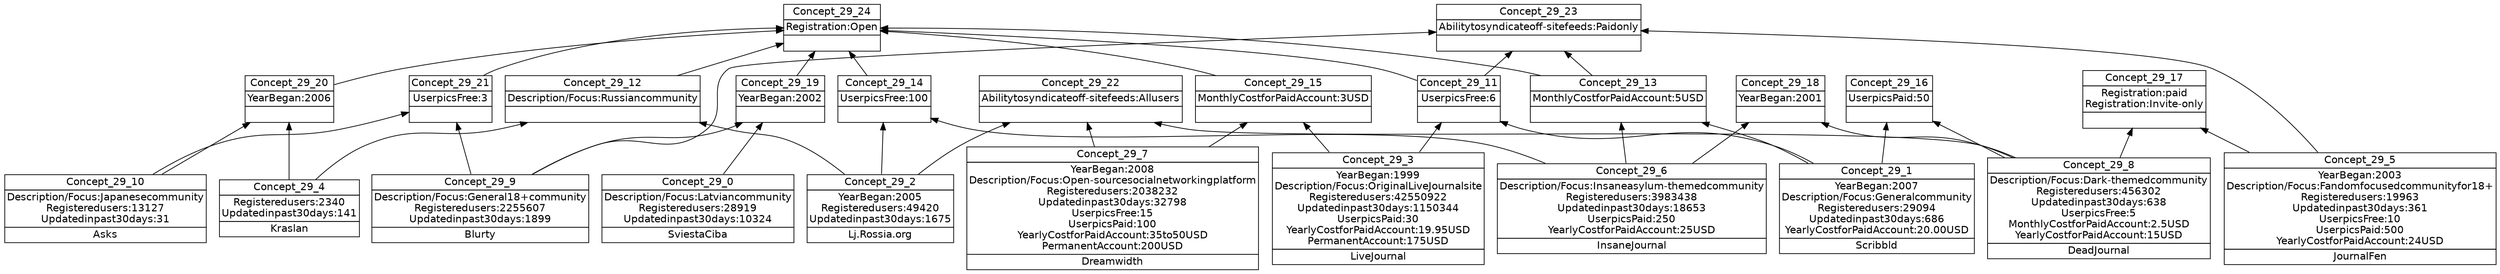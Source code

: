 digraph G { 
	rankdir=BT;
	margin=0;
	node [margin="0.03,0.03",fontname="DejaVu Sans"];
	ranksep=0.3;
	nodesep=0.2;
//graph[label="name:29,concept number:25,object number:11,attribute number:67"
0 [shape=none,label=<<table border="0" cellborder="1" cellspacing="0" port="p"><tr><td>Concept_29_7</td></tr><tr><td>YearBegan:2008<br/>Description/Focus:Open-sourcesocialnetworkingplatform<br/>Registeredusers:2038232<br/>Updatedinpast30days:32798<br/>UserpicsFree:15<br/>UserpicsPaid:100<br/>YearlyCostforPaidAccount:35to50USD<br/>PermanentAccount:200USD<br/></td></tr><tr><td>Dreamwidth<br/></td></tr></table>>];
10 [shape=none,label=<<table border="0" cellborder="1" cellspacing="0" port="p"><tr><td>Concept_29_6</td></tr><tr><td>Description/Focus:Insaneasylum-themedcommunity<br/>Registeredusers:3983438<br/>Updatedinpast30days:18653<br/>UserpicsPaid:250<br/>YearlyCostforPaidAccount:25USD<br/></td></tr><tr><td>InsaneJournal<br/></td></tr></table>>];
11 [shape=none,label=<<table border="0" cellborder="1" cellspacing="0" port="p"><tr><td>Concept_29_9</td></tr><tr><td>Description/Focus:General18+community<br/>Registeredusers:2255607<br/>Updatedinpast30days:1899<br/></td></tr><tr><td>Blurty<br/></td></tr></table>>];
13 [shape=none,label=<<table border="0" cellborder="1" cellspacing="0" port="p"><tr><td>Concept_29_0</td></tr><tr><td>Description/Focus:Latviancommunity<br/>Registeredusers:28919<br/>Updatedinpast30days:10324<br/></td></tr><tr><td>SviestaCiba<br/></td></tr></table>>];
14 [shape=none,label=<<table border="0" cellborder="1" cellspacing="0" port="p"><tr><td>Concept_29_4</td></tr><tr><td>Registeredusers:2340<br/>Updatedinpast30days:141<br/></td></tr><tr><td>Kraslan<br/></td></tr></table>>];
2 [shape=none,label=<<table border="0" cellborder="1" cellspacing="0" port="p"><tr><td>Concept_29_1</td></tr><tr><td>YearBegan:2007<br/>Description/Focus:Generalcommunity<br/>Registeredusers:29094<br/>Updatedinpast30days:686<br/>YearlyCostforPaidAccount:20.00USD<br/></td></tr><tr><td>Scribbld<br/></td></tr></table>>];
3 [shape=none,label=<<table border="0" cellborder="1" cellspacing="0" port="p"><tr><td>Concept_29_2</td></tr><tr><td>YearBegan:2005<br/>Registeredusers:49420<br/>Updatedinpast30days:1675<br/></td></tr><tr><td>Lj.Rossia.org<br/></td></tr></table>>];
5 [shape=none,label=<<table border="0" cellborder="1" cellspacing="0" port="p"><tr><td>Concept_29_5</td></tr><tr><td>YearBegan:2003<br/>Description/Focus:Fandomfocusedcommunityfor18+<br/>Registeredusers:19963<br/>Updatedinpast30days:361<br/>UserpicsFree:10<br/>UserpicsPaid:500<br/>YearlyCostforPaidAccount:24USD<br/></td></tr><tr><td>JournalFen<br/></td></tr></table>>];
6 [shape=none,label=<<table border="0" cellborder="1" cellspacing="0" port="p"><tr><td>Concept_29_3</td></tr><tr><td>YearBegan:1999<br/>Description/Focus:OriginalLiveJournalsite<br/>Registeredusers:42550922<br/>Updatedinpast30days:1150344<br/>UserpicsPaid:30<br/>YearlyCostforPaidAccount:19.95USD<br/>PermanentAccount:175USD<br/></td></tr><tr><td>LiveJournal<br/></td></tr></table>>];
8 [shape=none,label=<<table border="0" cellborder="1" cellspacing="0" port="p"><tr><td>Concept_29_8</td></tr><tr><td>Description/Focus:Dark-themedcommunity<br/>Registeredusers:456302<br/>Updatedinpast30days:638<br/>UserpicsFree:5<br/>MonthlyCostforPaidAccount:2.5USD<br/>YearlyCostforPaidAccount:15USD<br/></td></tr><tr><td>DeadJournal<br/></td></tr></table>>];
9 [shape=none,label=<<table border="0" cellborder="1" cellspacing="0" port="p"><tr><td>Concept_29_10</td></tr><tr><td>Description/Focus:Japanesecommunity<br/>Registeredusers:13127<br/>Updatedinpast30days:31<br/></td></tr><tr><td>Asks<br/></td></tr></table>>];
1 [shape=none,label=<<table border="0" cellborder="1" cellspacing="0" port="p"><tr><td>Concept_29_20</td></tr><tr><td>YearBegan:2006<br/></td></tr><tr><td><br/></td></tr></table>>];
12 [shape=none,label=<<table border="0" cellborder="1" cellspacing="0" port="p"><tr><td>Concept_29_12</td></tr><tr><td>Description/Focus:Russiancommunity<br/></td></tr><tr><td><br/></td></tr></table>>];
15 [shape=none,label=<<table border="0" cellborder="1" cellspacing="0" port="p"><tr><td>Concept_29_17</td></tr><tr><td>Registration:paid<br/>Registration:Invite-only<br/></td></tr><tr><td><br/></td></tr></table>>];
19 [shape=none,label=<<table border="0" cellborder="1" cellspacing="0" port="p"><tr><td>Concept_29_21</td></tr><tr><td>UserpicsFree:3<br/></td></tr><tr><td><br/></td></tr></table>>];
20 [shape=none,label=<<table border="0" cellborder="1" cellspacing="0" port="p"><tr><td>Concept_29_11</td></tr><tr><td>UserpicsFree:6<br/></td></tr><tr><td><br/></td></tr></table>>];
21 [shape=none,label=<<table border="0" cellborder="1" cellspacing="0" port="p"><tr><td>Concept_29_14</td></tr><tr><td>UserpicsFree:100<br/></td></tr><tr><td><br/></td></tr></table>>];
22 [shape=none,label=<<table border="0" cellborder="1" cellspacing="0" port="p"><tr><td>Concept_29_16</td></tr><tr><td>UserpicsPaid:50<br/></td></tr><tr><td><br/></td></tr></table>>];
23 [shape=none,label=<<table border="0" cellborder="1" cellspacing="0" port="p"><tr><td>Concept_29_13</td></tr><tr><td>MonthlyCostforPaidAccount:5USD<br/></td></tr><tr><td><br/></td></tr></table>>];
24 [shape=none,label=<<table border="0" cellborder="1" cellspacing="0" port="p"><tr><td>Concept_29_15</td></tr><tr><td>MonthlyCostforPaidAccount:3USD<br/></td></tr><tr><td><br/></td></tr></table>>];
4 [shape=none,label=<<table border="0" cellborder="1" cellspacing="0" port="p"><tr><td>Concept_29_19</td></tr><tr><td>YearBegan:2002<br/></td></tr><tr><td><br/></td></tr></table>>];
7 [shape=none,label=<<table border="0" cellborder="1" cellspacing="0" port="p"><tr><td>Concept_29_18</td></tr><tr><td>YearBegan:2001<br/></td></tr><tr><td><br/></td></tr></table>>];
18 [shape=none,label=<<table border="0" cellborder="1" cellspacing="0" port="p"><tr><td>Concept_29_22</td></tr><tr><td>Abilitytosyndicateoff-sitefeeds:Allusers<br/></td></tr><tr><td><br/></td></tr></table>>];
17 [shape=none,label=<<table border="0" cellborder="1" cellspacing="0" port="p"><tr><td>Concept_29_23</td></tr><tr><td>Abilitytosyndicateoff-sitefeeds:Paidonly<br/></td></tr><tr><td><br/></td></tr></table>>];
16 [shape=none,label=<<table border="0" cellborder="1" cellspacing="0" port="p"><tr><td>Concept_29_24</td></tr><tr><td>Registration:Open<br/></td></tr><tr><td><br/></td></tr></table>>];
	14:p -> 1:p
	9:p -> 1:p
	3:p -> 12:p
	14:p -> 12:p
	8:p -> 15:p
	5:p -> 15:p
	11:p -> 19:p
	9:p -> 19:p
	2:p -> 20:p
	6:p -> 20:p
	3:p -> 21:p
	10:p -> 21:p
	8:p -> 22:p
	2:p -> 22:p
	10:p -> 23:p
	2:p -> 23:p
	6:p -> 24:p
	0:p -> 24:p
	13:p -> 4:p
	11:p -> 4:p
	8:p -> 7:p
	10:p -> 7:p
	8:p -> 18:p
	3:p -> 18:p
	0:p -> 18:p
	11:p -> 17:p
	5:p -> 17:p
	23:p -> 17:p
	20:p -> 17:p
	4:p -> 16:p
	19:p -> 16:p
	20:p -> 16:p
	21:p -> 16:p
	24:p -> 16:p
	12:p -> 16:p
	1:p -> 16:p
	23:p -> 16:p
}
